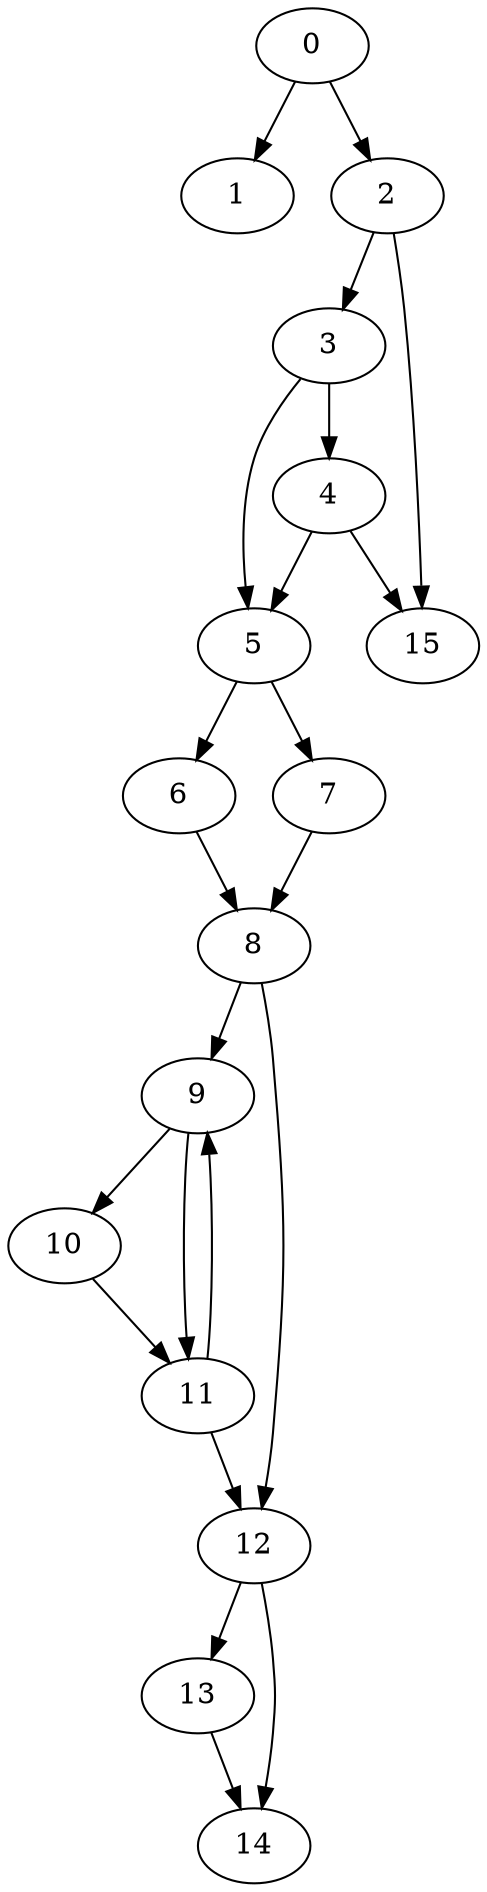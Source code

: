 digraph {
	0
	1
	2
	3
	4
	5
	6
	7
	8
	9
	10
	11
	12
	13
	14
	15
	0 -> 2
	8 -> 12
	11 -> 12
	2 -> 3
	3 -> 4
	12 -> 13
	2 -> 15
	4 -> 15
	0 -> 1
	3 -> 5
	4 -> 5
	5 -> 6
	5 -> 7
	6 -> 8
	7 -> 8
	9 -> 10
	9 -> 11
	10 -> 11
	8 -> 9
	11 -> 9
	12 -> 14
	13 -> 14
}
